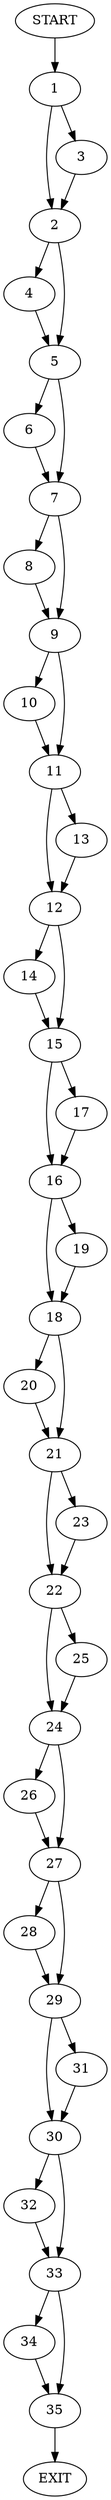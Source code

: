 digraph {
0 [label="START"]
36 [label="EXIT"]
0 -> 1
1 -> 2
1 -> 3
2 -> 4
2 -> 5
3 -> 2
5 -> 6
5 -> 7
4 -> 5
6 -> 7
7 -> 8
7 -> 9
9 -> 10
9 -> 11
8 -> 9
11 -> 12
11 -> 13
10 -> 11
13 -> 12
12 -> 14
12 -> 15
14 -> 15
15 -> 16
15 -> 17
17 -> 16
16 -> 18
16 -> 19
18 -> 20
18 -> 21
19 -> 18
20 -> 21
21 -> 22
21 -> 23
23 -> 22
22 -> 24
22 -> 25
24 -> 26
24 -> 27
25 -> 24
26 -> 27
27 -> 28
27 -> 29
28 -> 29
29 -> 30
29 -> 31
30 -> 32
30 -> 33
31 -> 30
33 -> 34
33 -> 35
32 -> 33
34 -> 35
35 -> 36
}
